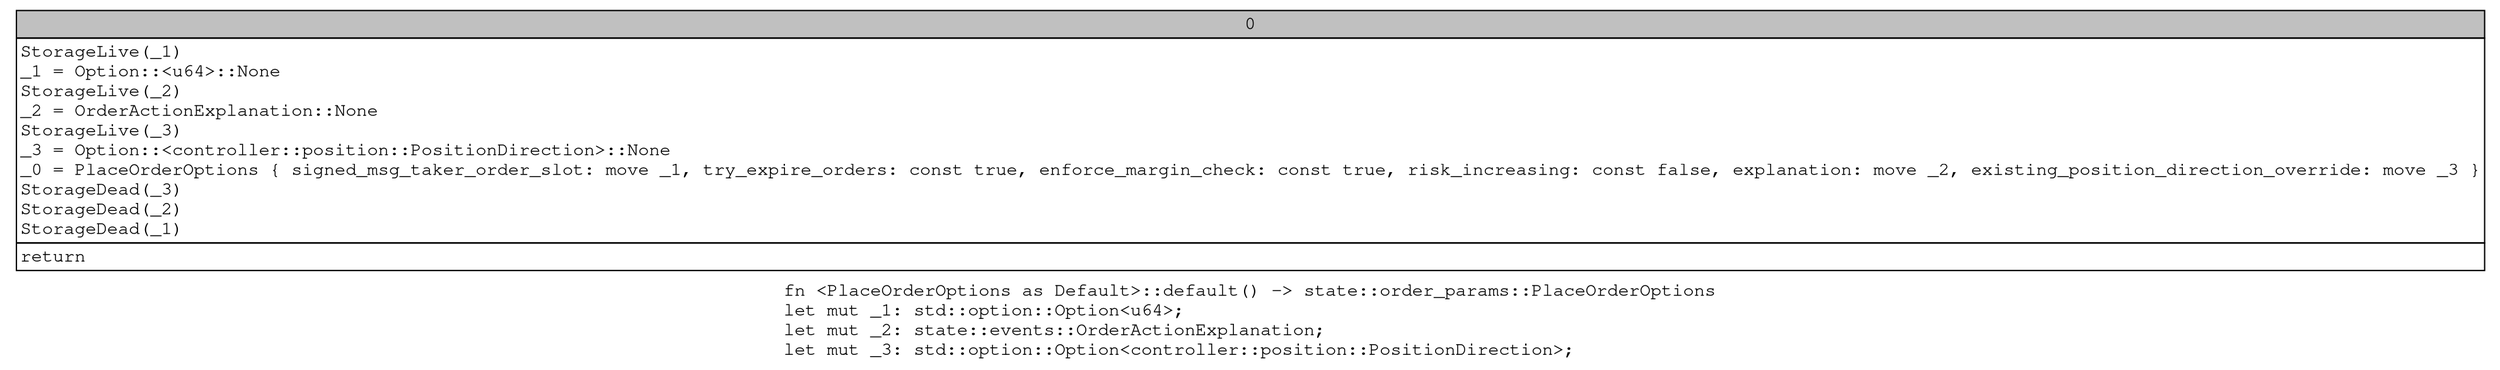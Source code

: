 digraph Mir_0_3662 {
    graph [fontname="Courier, monospace"];
    node [fontname="Courier, monospace"];
    edge [fontname="Courier, monospace"];
    label=<fn &lt;PlaceOrderOptions as Default&gt;::default() -&gt; state::order_params::PlaceOrderOptions<br align="left"/>let mut _1: std::option::Option&lt;u64&gt;;<br align="left"/>let mut _2: state::events::OrderActionExplanation;<br align="left"/>let mut _3: std::option::Option&lt;controller::position::PositionDirection&gt;;<br align="left"/>>;
    bb0__0_3662 [shape="none", label=<<table border="0" cellborder="1" cellspacing="0"><tr><td bgcolor="gray" align="center" colspan="1">0</td></tr><tr><td align="left" balign="left">StorageLive(_1)<br/>_1 = Option::&lt;u64&gt;::None<br/>StorageLive(_2)<br/>_2 = OrderActionExplanation::None<br/>StorageLive(_3)<br/>_3 = Option::&lt;controller::position::PositionDirection&gt;::None<br/>_0 = PlaceOrderOptions { signed_msg_taker_order_slot: move _1, try_expire_orders: const true, enforce_margin_check: const true, risk_increasing: const false, explanation: move _2, existing_position_direction_override: move _3 }<br/>StorageDead(_3)<br/>StorageDead(_2)<br/>StorageDead(_1)<br/></td></tr><tr><td align="left">return</td></tr></table>>];
}
